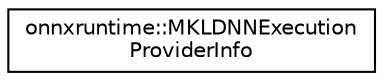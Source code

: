 digraph "Graphical Class Hierarchy"
{
  edge [fontname="Helvetica",fontsize="10",labelfontname="Helvetica",labelfontsize="10"];
  node [fontname="Helvetica",fontsize="10",shape=record];
  rankdir="LR";
  Node0 [label="onnxruntime::MKLDNNExecution\lProviderInfo",height=0.2,width=0.4,color="black", fillcolor="white", style="filled",URL="$structonnxruntime_1_1MKLDNNExecutionProviderInfo.html"];
}
